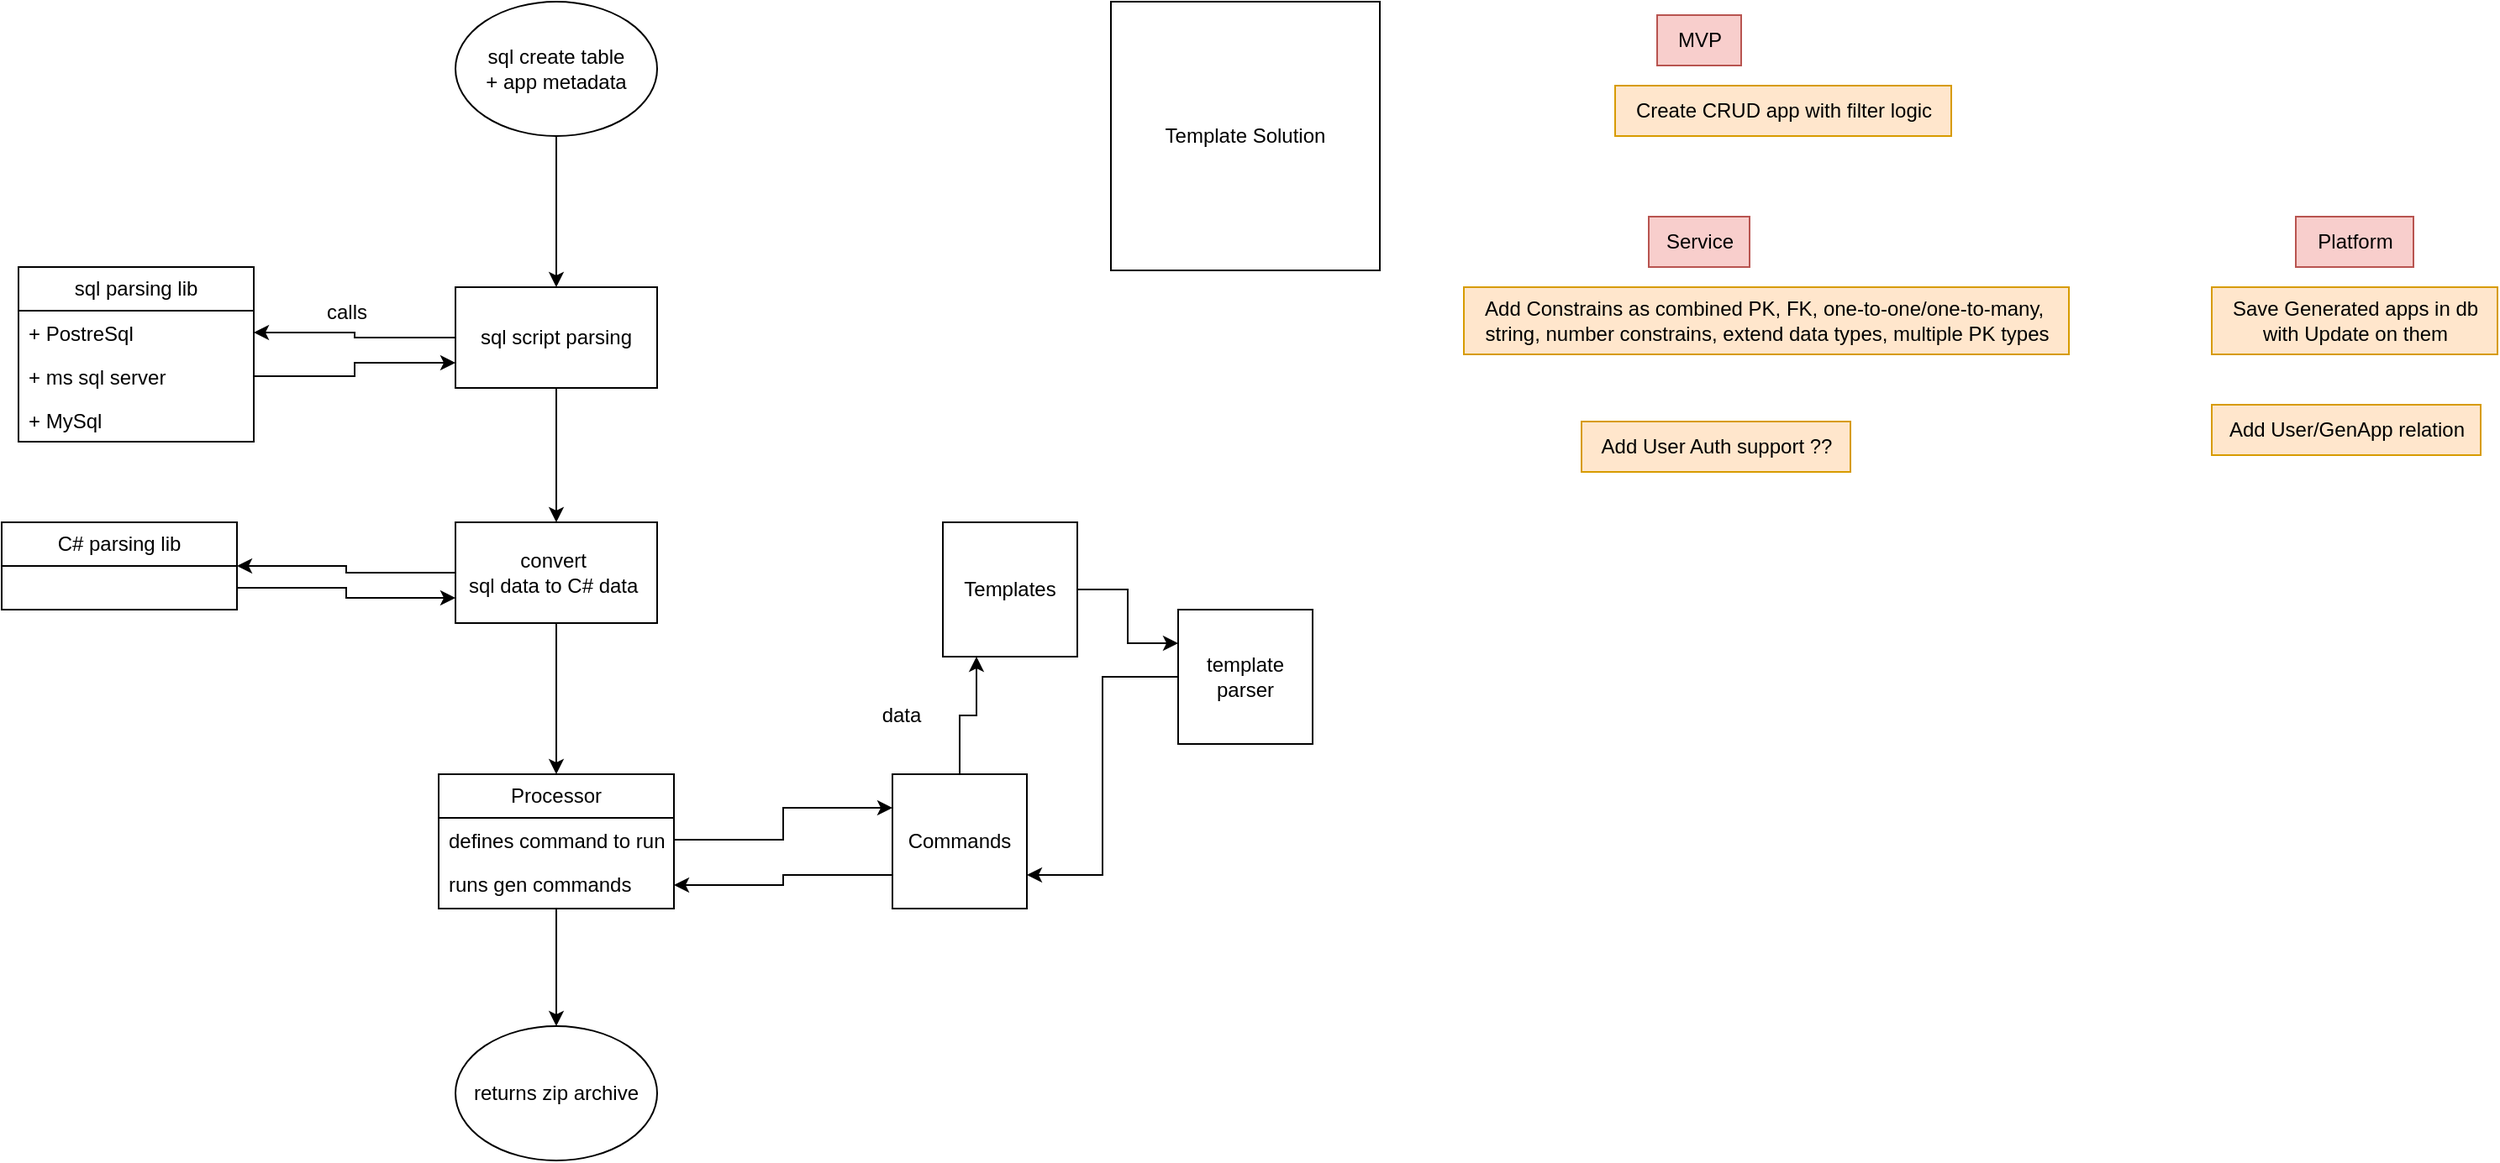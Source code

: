 <mxfile version="24.0.7" type="device">
  <diagram name="Страница — 1" id="F8F_w47l5aOuxaNozW3X">
    <mxGraphModel dx="1366" dy="703" grid="1" gridSize="10" guides="1" tooltips="1" connect="1" arrows="1" fold="1" page="1" pageScale="1" pageWidth="827" pageHeight="1169" math="0" shadow="0">
      <root>
        <mxCell id="0" />
        <mxCell id="1" parent="0" />
        <mxCell id="n9MGS7RP6fRFhPeKJr_o-3" value="" style="edgeStyle=orthogonalEdgeStyle;rounded=0;orthogonalLoop=1;jettySize=auto;html=1;" edge="1" parent="1" source="n9MGS7RP6fRFhPeKJr_o-1" target="n9MGS7RP6fRFhPeKJr_o-2">
          <mxGeometry relative="1" as="geometry" />
        </mxCell>
        <mxCell id="n9MGS7RP6fRFhPeKJr_o-1" value="sql create table&lt;div&gt;+ app metadata&lt;/div&gt;" style="ellipse;whiteSpace=wrap;html=1;" vertex="1" parent="1">
          <mxGeometry x="310" y="60" width="120" height="80" as="geometry" />
        </mxCell>
        <mxCell id="n9MGS7RP6fRFhPeKJr_o-5" value="" style="edgeStyle=orthogonalEdgeStyle;rounded=0;orthogonalLoop=1;jettySize=auto;html=1;" edge="1" parent="1" source="n9MGS7RP6fRFhPeKJr_o-2" target="n9MGS7RP6fRFhPeKJr_o-4">
          <mxGeometry relative="1" as="geometry" />
        </mxCell>
        <mxCell id="n9MGS7RP6fRFhPeKJr_o-11" style="edgeStyle=orthogonalEdgeStyle;rounded=0;orthogonalLoop=1;jettySize=auto;html=1;exitX=0;exitY=0.5;exitDx=0;exitDy=0;entryX=1;entryY=0.5;entryDx=0;entryDy=0;" edge="1" parent="1" source="n9MGS7RP6fRFhPeKJr_o-2" target="n9MGS7RP6fRFhPeKJr_o-8">
          <mxGeometry relative="1" as="geometry" />
        </mxCell>
        <mxCell id="n9MGS7RP6fRFhPeKJr_o-2" value="sql script parsing" style="whiteSpace=wrap;html=1;" vertex="1" parent="1">
          <mxGeometry x="310" y="230" width="120" height="60" as="geometry" />
        </mxCell>
        <mxCell id="n9MGS7RP6fRFhPeKJr_o-18" style="edgeStyle=orthogonalEdgeStyle;rounded=0;orthogonalLoop=1;jettySize=auto;html=1;" edge="1" parent="1" source="n9MGS7RP6fRFhPeKJr_o-4" target="n9MGS7RP6fRFhPeKJr_o-14">
          <mxGeometry relative="1" as="geometry" />
        </mxCell>
        <mxCell id="n9MGS7RP6fRFhPeKJr_o-22" value="" style="edgeStyle=orthogonalEdgeStyle;rounded=0;orthogonalLoop=1;jettySize=auto;html=1;entryX=0.5;entryY=0;entryDx=0;entryDy=0;" edge="1" parent="1" source="n9MGS7RP6fRFhPeKJr_o-4" target="n9MGS7RP6fRFhPeKJr_o-25">
          <mxGeometry relative="1" as="geometry">
            <mxPoint x="370" y="510" as="targetPoint" />
          </mxGeometry>
        </mxCell>
        <mxCell id="n9MGS7RP6fRFhPeKJr_o-4" value="convert&amp;nbsp;&lt;div&gt;sql data to C# data&amp;nbsp;&lt;/div&gt;" style="whiteSpace=wrap;html=1;" vertex="1" parent="1">
          <mxGeometry x="310" y="370" width="120" height="60" as="geometry" />
        </mxCell>
        <mxCell id="n9MGS7RP6fRFhPeKJr_o-7" value="sql parsing lib" style="swimlane;fontStyle=0;childLayout=stackLayout;horizontal=1;startSize=26;fillColor=none;horizontalStack=0;resizeParent=1;resizeParentMax=0;resizeLast=0;collapsible=1;marginBottom=0;whiteSpace=wrap;html=1;" vertex="1" parent="1">
          <mxGeometry x="50" y="218" width="140" height="104" as="geometry" />
        </mxCell>
        <mxCell id="n9MGS7RP6fRFhPeKJr_o-8" value="+ PostreSql" style="text;strokeColor=none;fillColor=none;align=left;verticalAlign=top;spacingLeft=4;spacingRight=4;overflow=hidden;rotatable=0;points=[[0,0.5],[1,0.5]];portConstraint=eastwest;whiteSpace=wrap;html=1;" vertex="1" parent="n9MGS7RP6fRFhPeKJr_o-7">
          <mxGeometry y="26" width="140" height="26" as="geometry" />
        </mxCell>
        <mxCell id="n9MGS7RP6fRFhPeKJr_o-9" value="+ ms sql server" style="text;strokeColor=none;fillColor=none;align=left;verticalAlign=top;spacingLeft=4;spacingRight=4;overflow=hidden;rotatable=0;points=[[0,0.5],[1,0.5]];portConstraint=eastwest;whiteSpace=wrap;html=1;" vertex="1" parent="n9MGS7RP6fRFhPeKJr_o-7">
          <mxGeometry y="52" width="140" height="26" as="geometry" />
        </mxCell>
        <mxCell id="n9MGS7RP6fRFhPeKJr_o-10" value="+ MySql" style="text;strokeColor=none;fillColor=none;align=left;verticalAlign=top;spacingLeft=4;spacingRight=4;overflow=hidden;rotatable=0;points=[[0,0.5],[1,0.5]];portConstraint=eastwest;whiteSpace=wrap;html=1;" vertex="1" parent="n9MGS7RP6fRFhPeKJr_o-7">
          <mxGeometry y="78" width="140" height="26" as="geometry" />
        </mxCell>
        <mxCell id="n9MGS7RP6fRFhPeKJr_o-12" value="calls" style="text;html=1;align=center;verticalAlign=middle;resizable=0;points=[];autosize=1;strokeColor=none;fillColor=none;" vertex="1" parent="1">
          <mxGeometry x="220" y="230" width="50" height="30" as="geometry" />
        </mxCell>
        <mxCell id="n9MGS7RP6fRFhPeKJr_o-13" style="edgeStyle=orthogonalEdgeStyle;rounded=0;orthogonalLoop=1;jettySize=auto;html=1;entryX=0;entryY=0.75;entryDx=0;entryDy=0;" edge="1" parent="1" source="n9MGS7RP6fRFhPeKJr_o-9" target="n9MGS7RP6fRFhPeKJr_o-2">
          <mxGeometry relative="1" as="geometry" />
        </mxCell>
        <mxCell id="n9MGS7RP6fRFhPeKJr_o-19" style="edgeStyle=orthogonalEdgeStyle;rounded=0;orthogonalLoop=1;jettySize=auto;html=1;exitX=1;exitY=0.75;exitDx=0;exitDy=0;entryX=0;entryY=0.75;entryDx=0;entryDy=0;" edge="1" parent="1" source="n9MGS7RP6fRFhPeKJr_o-14" target="n9MGS7RP6fRFhPeKJr_o-4">
          <mxGeometry relative="1" as="geometry" />
        </mxCell>
        <mxCell id="n9MGS7RP6fRFhPeKJr_o-14" value="C# parsing lib" style="swimlane;fontStyle=0;childLayout=stackLayout;horizontal=1;startSize=26;fillColor=none;horizontalStack=0;resizeParent=1;resizeParentMax=0;resizeLast=0;collapsible=1;marginBottom=0;whiteSpace=wrap;html=1;" vertex="1" parent="1">
          <mxGeometry x="40" y="370" width="140" height="52" as="geometry" />
        </mxCell>
        <mxCell id="n9MGS7RP6fRFhPeKJr_o-41" style="edgeStyle=orthogonalEdgeStyle;rounded=0;orthogonalLoop=1;jettySize=auto;html=1;" edge="1" parent="1" source="n9MGS7RP6fRFhPeKJr_o-25" target="n9MGS7RP6fRFhPeKJr_o-40">
          <mxGeometry relative="1" as="geometry" />
        </mxCell>
        <mxCell id="n9MGS7RP6fRFhPeKJr_o-25" value="Processor" style="swimlane;fontStyle=0;childLayout=stackLayout;horizontal=1;startSize=26;fillColor=none;horizontalStack=0;resizeParent=1;resizeParentMax=0;resizeLast=0;collapsible=1;marginBottom=0;whiteSpace=wrap;html=1;" vertex="1" parent="1">
          <mxGeometry x="300" y="520" width="140" height="80" as="geometry" />
        </mxCell>
        <mxCell id="n9MGS7RP6fRFhPeKJr_o-26" value="defines command to run" style="text;strokeColor=none;fillColor=none;align=left;verticalAlign=top;spacingLeft=4;spacingRight=4;overflow=hidden;rotatable=0;points=[[0,0.5],[1,0.5]];portConstraint=eastwest;whiteSpace=wrap;html=1;" vertex="1" parent="n9MGS7RP6fRFhPeKJr_o-25">
          <mxGeometry y="26" width="140" height="26" as="geometry" />
        </mxCell>
        <mxCell id="n9MGS7RP6fRFhPeKJr_o-27" value="runs gen commands" style="text;strokeColor=none;fillColor=none;align=left;verticalAlign=top;spacingLeft=4;spacingRight=4;overflow=hidden;rotatable=0;points=[[0,0.5],[1,0.5]];portConstraint=eastwest;whiteSpace=wrap;html=1;" vertex="1" parent="n9MGS7RP6fRFhPeKJr_o-25">
          <mxGeometry y="52" width="140" height="28" as="geometry" />
        </mxCell>
        <mxCell id="n9MGS7RP6fRFhPeKJr_o-32" style="edgeStyle=orthogonalEdgeStyle;rounded=0;orthogonalLoop=1;jettySize=auto;html=1;entryX=0.25;entryY=1;entryDx=0;entryDy=0;" edge="1" parent="1" source="n9MGS7RP6fRFhPeKJr_o-29" target="n9MGS7RP6fRFhPeKJr_o-31">
          <mxGeometry relative="1" as="geometry" />
        </mxCell>
        <mxCell id="n9MGS7RP6fRFhPeKJr_o-39" style="edgeStyle=orthogonalEdgeStyle;rounded=0;orthogonalLoop=1;jettySize=auto;html=1;exitX=0;exitY=0.75;exitDx=0;exitDy=0;entryX=1;entryY=0.5;entryDx=0;entryDy=0;" edge="1" parent="1" source="n9MGS7RP6fRFhPeKJr_o-29" target="n9MGS7RP6fRFhPeKJr_o-27">
          <mxGeometry relative="1" as="geometry" />
        </mxCell>
        <mxCell id="n9MGS7RP6fRFhPeKJr_o-29" value="Commands" style="whiteSpace=wrap;html=1;aspect=fixed;" vertex="1" parent="1">
          <mxGeometry x="570" y="520" width="80" height="80" as="geometry" />
        </mxCell>
        <mxCell id="n9MGS7RP6fRFhPeKJr_o-30" style="edgeStyle=orthogonalEdgeStyle;rounded=0;orthogonalLoop=1;jettySize=auto;html=1;entryX=0;entryY=0.25;entryDx=0;entryDy=0;" edge="1" parent="1" source="n9MGS7RP6fRFhPeKJr_o-26" target="n9MGS7RP6fRFhPeKJr_o-29">
          <mxGeometry relative="1" as="geometry" />
        </mxCell>
        <mxCell id="n9MGS7RP6fRFhPeKJr_o-35" style="edgeStyle=orthogonalEdgeStyle;rounded=0;orthogonalLoop=1;jettySize=auto;html=1;entryX=0;entryY=0.25;entryDx=0;entryDy=0;" edge="1" parent="1" source="n9MGS7RP6fRFhPeKJr_o-31" target="n9MGS7RP6fRFhPeKJr_o-34">
          <mxGeometry relative="1" as="geometry" />
        </mxCell>
        <mxCell id="n9MGS7RP6fRFhPeKJr_o-31" value="Templates" style="whiteSpace=wrap;html=1;aspect=fixed;" vertex="1" parent="1">
          <mxGeometry x="600" y="370" width="80" height="80" as="geometry" />
        </mxCell>
        <mxCell id="n9MGS7RP6fRFhPeKJr_o-33" value="data" style="text;html=1;align=center;verticalAlign=middle;resizable=0;points=[];autosize=1;strokeColor=none;fillColor=none;" vertex="1" parent="1">
          <mxGeometry x="550" y="470" width="50" height="30" as="geometry" />
        </mxCell>
        <mxCell id="n9MGS7RP6fRFhPeKJr_o-37" style="edgeStyle=orthogonalEdgeStyle;rounded=0;orthogonalLoop=1;jettySize=auto;html=1;entryX=1;entryY=0.75;entryDx=0;entryDy=0;" edge="1" parent="1" source="n9MGS7RP6fRFhPeKJr_o-34" target="n9MGS7RP6fRFhPeKJr_o-29">
          <mxGeometry relative="1" as="geometry" />
        </mxCell>
        <mxCell id="n9MGS7RP6fRFhPeKJr_o-34" value="template&lt;div&gt;parser&lt;/div&gt;" style="whiteSpace=wrap;html=1;aspect=fixed;" vertex="1" parent="1">
          <mxGeometry x="740" y="422" width="80" height="80" as="geometry" />
        </mxCell>
        <mxCell id="n9MGS7RP6fRFhPeKJr_o-38" value="Template Solution" style="whiteSpace=wrap;html=1;aspect=fixed;" vertex="1" parent="1">
          <mxGeometry x="700" y="60" width="160" height="160" as="geometry" />
        </mxCell>
        <mxCell id="n9MGS7RP6fRFhPeKJr_o-40" value="returns zip archive" style="ellipse;whiteSpace=wrap;html=1;" vertex="1" parent="1">
          <mxGeometry x="310" y="670" width="120" height="80" as="geometry" />
        </mxCell>
        <mxCell id="n9MGS7RP6fRFhPeKJr_o-43" value="Create CRUD app with filter logic" style="text;html=1;align=center;verticalAlign=middle;resizable=0;points=[];autosize=1;strokeColor=#d79b00;fillColor=#ffe6cc;" vertex="1" parent="1">
          <mxGeometry x="1000" y="110" width="200" height="30" as="geometry" />
        </mxCell>
        <mxCell id="n9MGS7RP6fRFhPeKJr_o-45" value="Add User Auth support ??" style="text;html=1;align=center;verticalAlign=middle;resizable=0;points=[];autosize=1;strokeColor=#d79b00;fillColor=#ffe6cc;" vertex="1" parent="1">
          <mxGeometry x="980" y="310" width="160" height="30" as="geometry" />
        </mxCell>
        <mxCell id="n9MGS7RP6fRFhPeKJr_o-46" value="Add Constrains as combined PK, FK, one-to-one/one-to-many,&amp;nbsp;&lt;div&gt;string, number constrains, extend data types, multiple PK types&lt;/div&gt;" style="text;html=1;align=center;verticalAlign=middle;resizable=0;points=[];autosize=1;strokeColor=#d79b00;fillColor=#ffe6cc;" vertex="1" parent="1">
          <mxGeometry x="910" y="230" width="360" height="40" as="geometry" />
        </mxCell>
        <mxCell id="n9MGS7RP6fRFhPeKJr_o-49" value="Service" style="text;html=1;align=center;verticalAlign=middle;resizable=0;points=[];autosize=1;strokeColor=#b85450;fillColor=#f8cecc;" vertex="1" parent="1">
          <mxGeometry x="1020" y="188" width="60" height="30" as="geometry" />
        </mxCell>
        <mxCell id="n9MGS7RP6fRFhPeKJr_o-50" value="MVP" style="text;html=1;align=center;verticalAlign=middle;resizable=0;points=[];autosize=1;strokeColor=#b85450;fillColor=#f8cecc;" vertex="1" parent="1">
          <mxGeometry x="1025" y="68" width="50" height="30" as="geometry" />
        </mxCell>
        <mxCell id="n9MGS7RP6fRFhPeKJr_o-51" value="Platform" style="text;html=1;align=center;verticalAlign=middle;resizable=0;points=[];autosize=1;strokeColor=#b85450;fillColor=#f8cecc;" vertex="1" parent="1">
          <mxGeometry x="1405" y="188" width="70" height="30" as="geometry" />
        </mxCell>
        <mxCell id="n9MGS7RP6fRFhPeKJr_o-52" value="Save Generated apps in db&lt;div&gt;with Update on them&lt;/div&gt;" style="text;html=1;align=center;verticalAlign=middle;resizable=0;points=[];autosize=1;strokeColor=#d79b00;fillColor=#ffe6cc;" vertex="1" parent="1">
          <mxGeometry x="1355" y="230" width="170" height="40" as="geometry" />
        </mxCell>
        <mxCell id="n9MGS7RP6fRFhPeKJr_o-53" value="Add User/GenApp relation" style="text;html=1;align=center;verticalAlign=middle;resizable=0;points=[];autosize=1;strokeColor=#d79b00;fillColor=#ffe6cc;" vertex="1" parent="1">
          <mxGeometry x="1355" y="300" width="160" height="30" as="geometry" />
        </mxCell>
      </root>
    </mxGraphModel>
  </diagram>
</mxfile>
